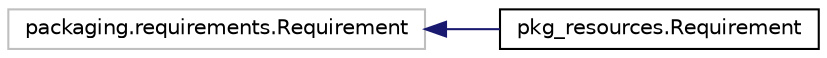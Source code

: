 digraph "Graphical Class Hierarchy"
{
 // LATEX_PDF_SIZE
  edge [fontname="Helvetica",fontsize="10",labelfontname="Helvetica",labelfontsize="10"];
  node [fontname="Helvetica",fontsize="10",shape=record];
  rankdir="LR";
  Node2934 [label="packaging.requirements.Requirement",height=0.2,width=0.4,color="grey75", fillcolor="white", style="filled",tooltip=" "];
  Node2934 -> Node0 [dir="back",color="midnightblue",fontsize="10",style="solid",fontname="Helvetica"];
  Node0 [label="pkg_resources.Requirement",height=0.2,width=0.4,color="black", fillcolor="white", style="filled",URL="$classpkg__resources_1_1Requirement.html",tooltip=" "];
}
